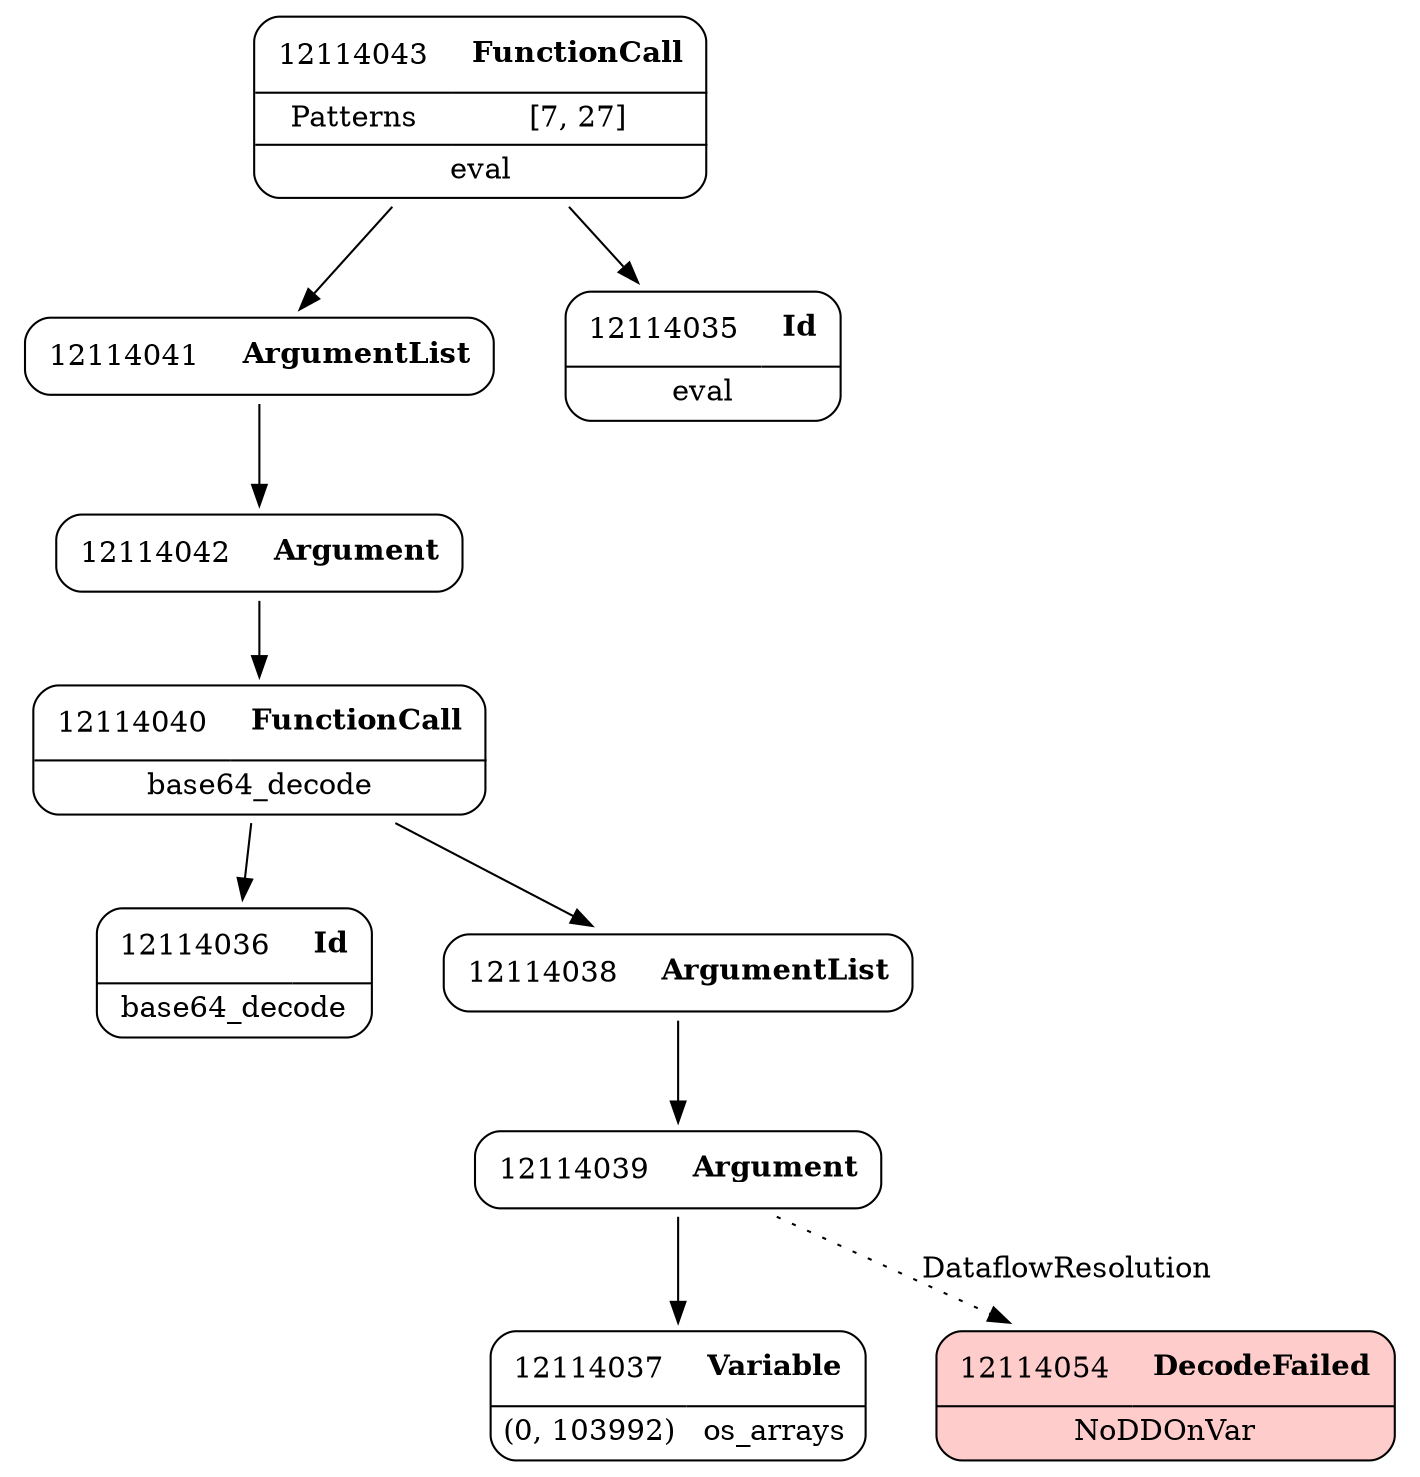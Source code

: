 digraph ast {
node [shape=none];
12114040 [label=<<TABLE border='1' cellspacing='0' cellpadding='10' style='rounded' ><TR><TD border='0'>12114040</TD><TD border='0'><B>FunctionCall</B></TD></TR><HR/><TR><TD border='0' cellpadding='5' colspan='2'>base64_decode</TD></TR></TABLE>>];
12114040 -> 12114036 [weight=2];
12114040 -> 12114038 [weight=2];
12114041 [label=<<TABLE border='1' cellspacing='0' cellpadding='10' style='rounded' ><TR><TD border='0'>12114041</TD><TD border='0'><B>ArgumentList</B></TD></TR></TABLE>>];
12114041 -> 12114042 [weight=2];
12114042 [label=<<TABLE border='1' cellspacing='0' cellpadding='10' style='rounded' ><TR><TD border='0'>12114042</TD><TD border='0'><B>Argument</B></TD></TR></TABLE>>];
12114042 -> 12114040 [weight=2];
12114043 [label=<<TABLE border='1' cellspacing='0' cellpadding='10' style='rounded' ><TR><TD border='0'>12114043</TD><TD border='0'><B>FunctionCall</B></TD></TR><HR/><TR><TD border='0' cellpadding='5'>Patterns</TD><TD border='0' cellpadding='5'>[7, 27]</TD></TR><HR/><TR><TD border='0' cellpadding='5' colspan='2'>eval</TD></TR></TABLE>>];
12114043 -> 12114035 [weight=2];
12114043 -> 12114041 [weight=2];
12114035 [label=<<TABLE border='1' cellspacing='0' cellpadding='10' style='rounded' ><TR><TD border='0'>12114035</TD><TD border='0'><B>Id</B></TD></TR><HR/><TR><TD border='0' cellpadding='5' colspan='2'>eval</TD></TR></TABLE>>];
12114036 [label=<<TABLE border='1' cellspacing='0' cellpadding='10' style='rounded' ><TR><TD border='0'>12114036</TD><TD border='0'><B>Id</B></TD></TR><HR/><TR><TD border='0' cellpadding='5' colspan='2'>base64_decode</TD></TR></TABLE>>];
12114037 [label=<<TABLE border='1' cellspacing='0' cellpadding='10' style='rounded' ><TR><TD border='0'>12114037</TD><TD border='0'><B>Variable</B></TD></TR><HR/><TR><TD border='0' cellpadding='5'>(0, 103992)</TD><TD border='0' cellpadding='5'>os_arrays</TD></TR></TABLE>>];
12114038 [label=<<TABLE border='1' cellspacing='0' cellpadding='10' style='rounded' ><TR><TD border='0'>12114038</TD><TD border='0'><B>ArgumentList</B></TD></TR></TABLE>>];
12114038 -> 12114039 [weight=2];
12114054 [label=<<TABLE border='1' cellspacing='0' cellpadding='10' style='rounded' bgcolor='#FFCCCC' ><TR><TD border='0'>12114054</TD><TD border='0'><B>DecodeFailed</B></TD></TR><HR/><TR><TD border='0' cellpadding='5' colspan='2'>NoDDOnVar</TD></TR></TABLE>>];
12114039 [label=<<TABLE border='1' cellspacing='0' cellpadding='10' style='rounded' ><TR><TD border='0'>12114039</TD><TD border='0'><B>Argument</B></TD></TR></TABLE>>];
12114039 -> 12114037 [weight=2];
12114039 -> 12114054 [style=dotted,label=DataflowResolution];
}
